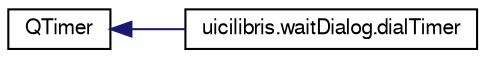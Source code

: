 digraph G
{
  edge [fontname="FreeSans",fontsize="10",labelfontname="FreeSans",labelfontsize="10"];
  node [fontname="FreeSans",fontsize="10",shape=record];
  rankdir="LR";
  Node1 [label="QTimer",height=0.2,width=0.4,color="black", fillcolor="white", style="filled",URL="$classQTimer.html"];
  Node1 -> Node2 [dir="back",color="midnightblue",fontsize="10",style="solid",fontname="FreeSans"];
  Node2 [label="uicilibris.waitDialog.dialTimer",height=0.2,width=0.4,color="black", fillcolor="white", style="filled",URL="$classuicilibris_1_1waitDialog_1_1dialTimer.html"];
}
